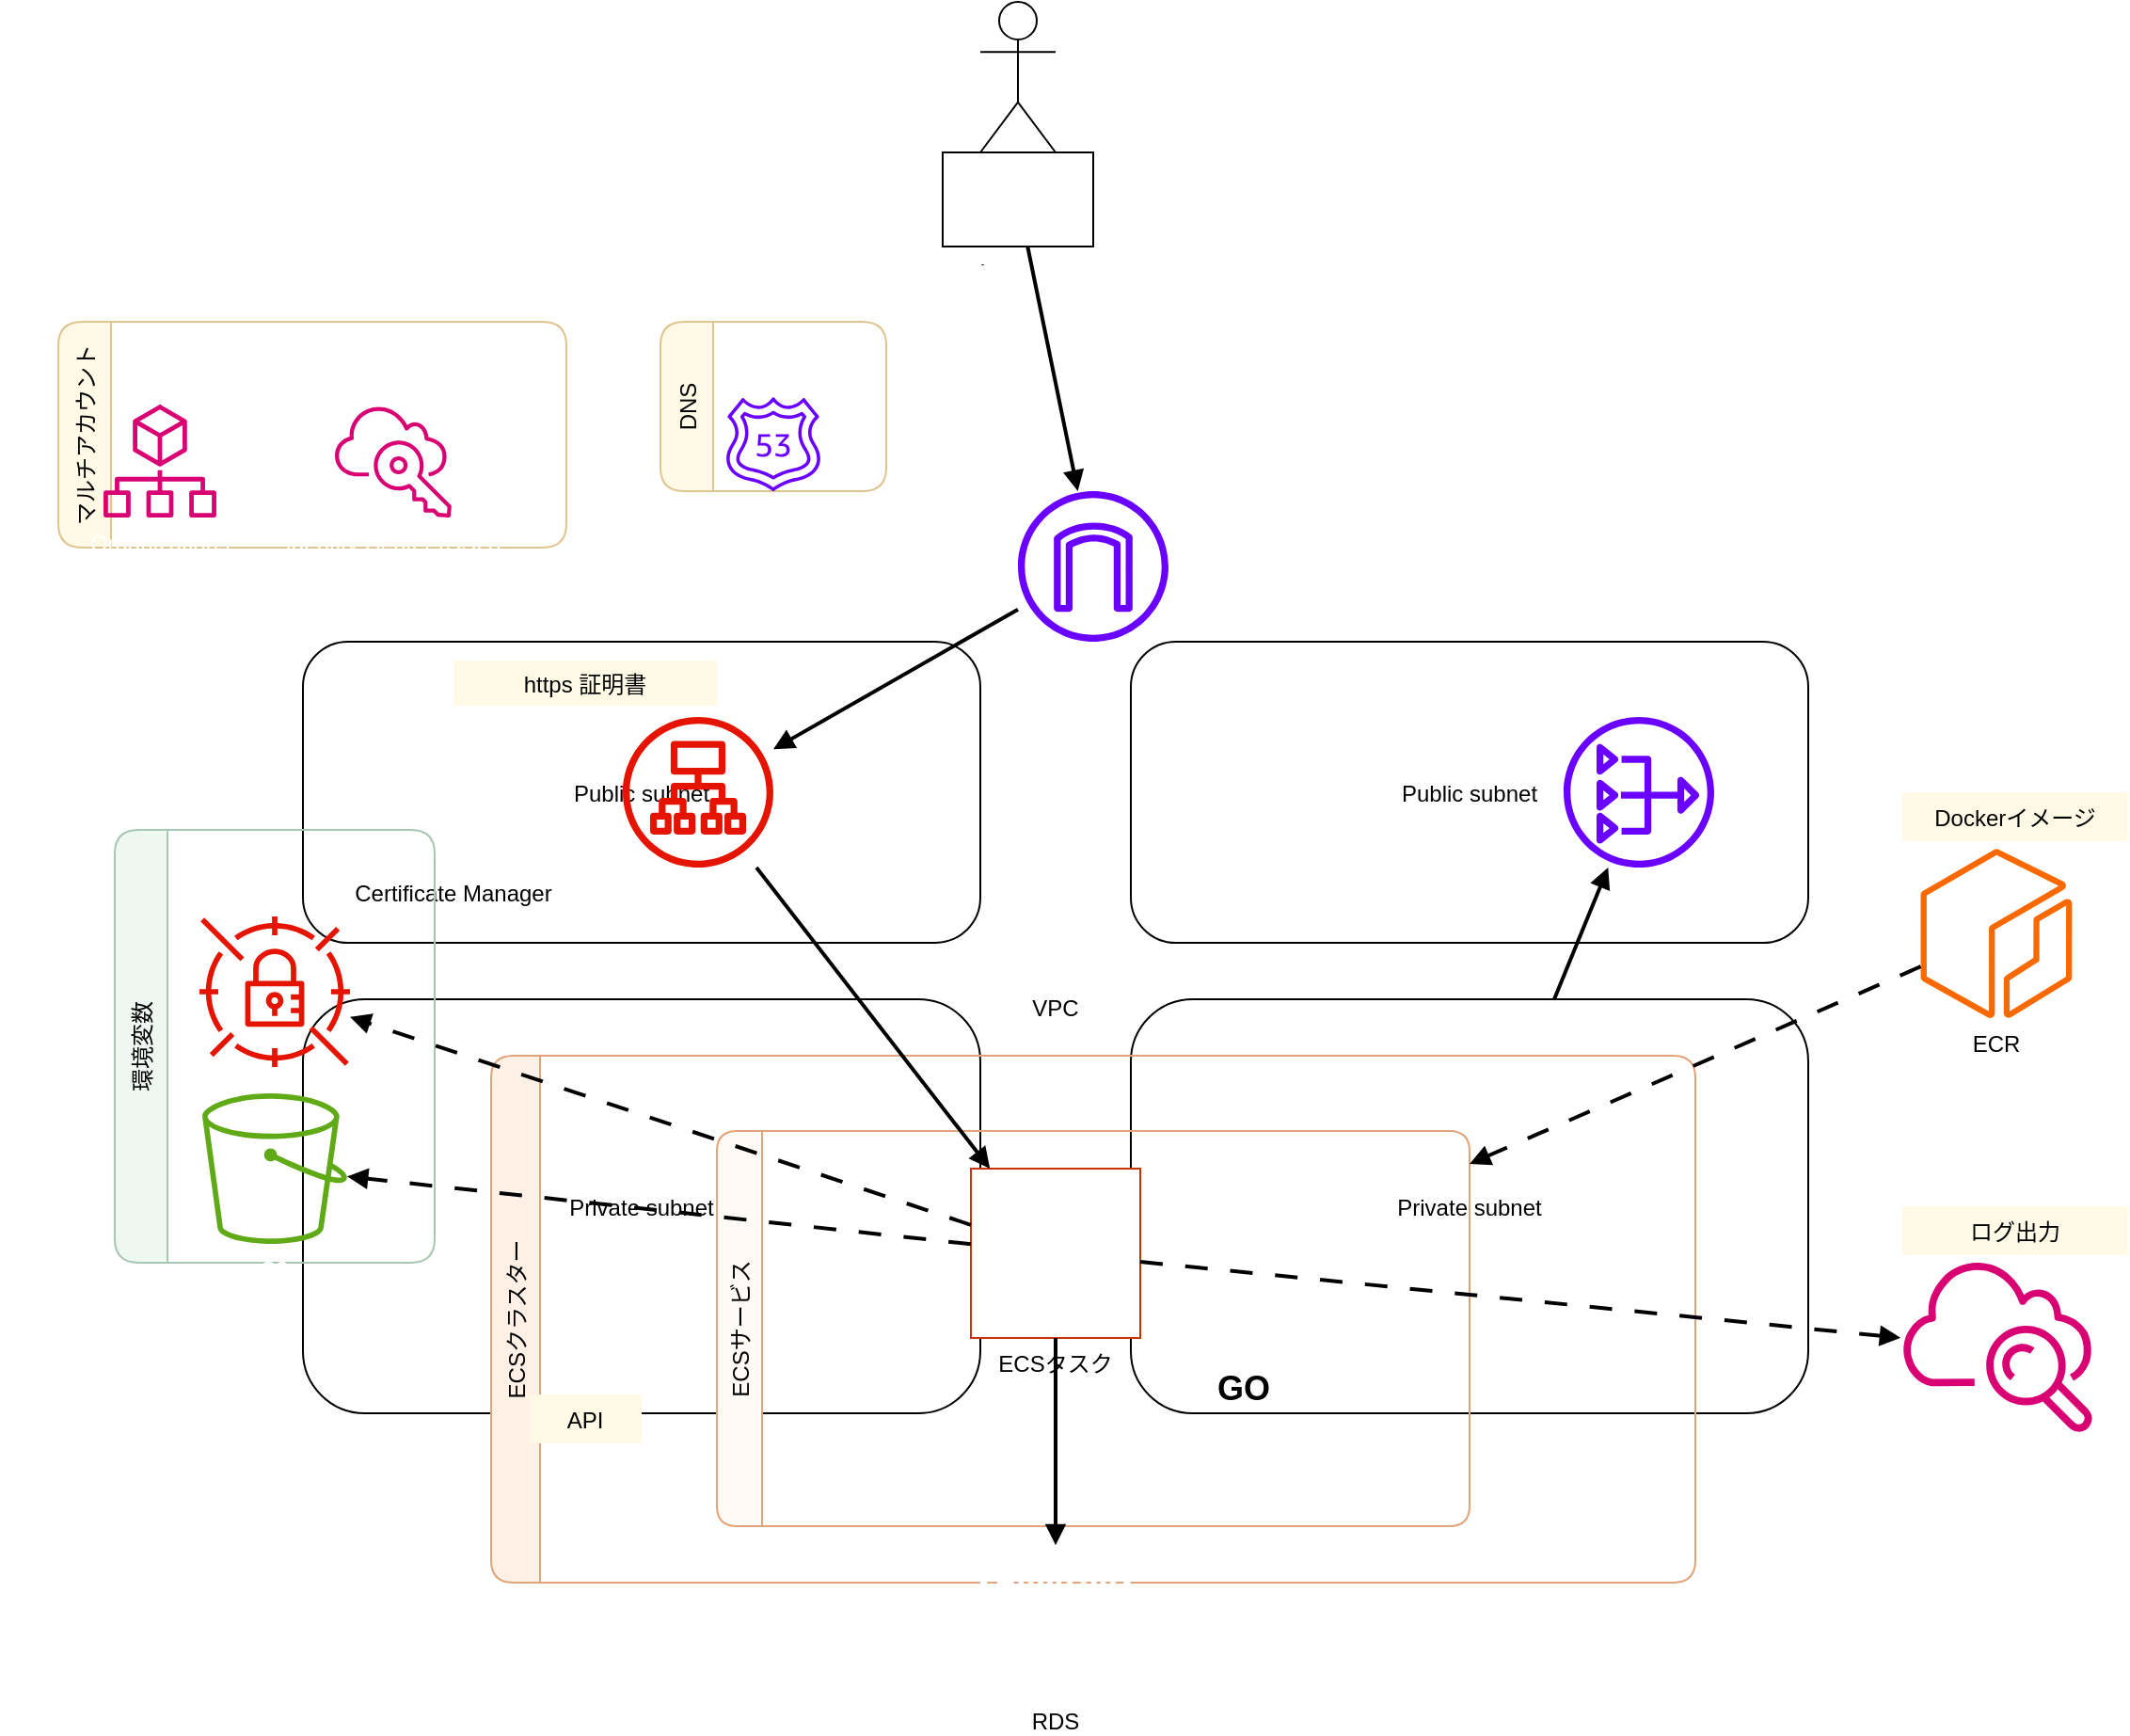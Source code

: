 <mxfile version="28.1.0">
  <diagram id="aws-arch-ecs" name="AWS Architecture">
    <mxGraphModel dx="2603" dy="1607" grid="1" gridSize="10" guides="1" tooltips="1" connect="1" arrows="1" fold="1" page="1" pageScale="1" pageWidth="1200" pageHeight="900" math="0" shadow="0">
      <root>
        <mxCell id="0" />
        <mxCell id="1" parent="0" />
        <mxCell id="users" value="Users" style="shape=umlActor;verticalLabelPosition=bottom;verticalAlign=top;" parent="1" vertex="1">
          <mxGeometry x="560" y="10" width="40" height="80" as="geometry" />
        </mxCell>
        <mxCell id="internet" value="Internet" style="shape=mxgraph.basic.cloud2;verticalLabelPosition=bottom;verticalAlign=top;" parent="1" vertex="1">
          <mxGeometry x="540" y="90" width="80" height="50" as="geometry" />
        </mxCell>
        <mxCell id="e_users_internet" style="endArrow=block;dashed=0;strokeWidth=2;" parent="1" source="users" target="internet" edge="1">
          <mxGeometry relative="1" as="geometry" />
        </mxCell>
        <mxCell id="aws_cloud" value="AWS Cloud" style="shape=mxgraph.aws4.group_aws_cloud;dashPattern=1 3;rounded=1;whiteSpace=wrap;container=1;collapsible=0;dropTarget=1;" parent="1" vertex="1">
          <mxGeometry x="40" y="150" width="1120" height="700" as="geometry" />
        </mxCell>
        <mxCell id="org_sso_group" value="マルチアカウント" style="shape=swimlane;rounded=1;horizontal=0;startSize=28;fillColor=#fff9e6;strokeColor=#e0c48f;" parent="aws_cloud" vertex="1">
          <mxGeometry x="30" y="30" width="270" height="120" as="geometry" />
        </mxCell>
        <mxCell id="organizations" value="Organizations" style="shape=mxgraph.aws4.organizations;verticalLabelPosition=bottom;verticalAlign=top;fillColor=#d80073;fontColor=#ffffff;strokeColor=#A50040;" parent="org_sso_group" vertex="1">
          <mxGeometry x="14" y="44" width="80" height="60" as="geometry" />
        </mxCell>
        <mxCell id="sso" value="Identity Center (SSO)" style="shape=mxgraph.aws4.single_sign_on;verticalLabelPosition=bottom;verticalAlign=top;fillColor=#d80073;fontColor=#ffffff;strokeColor=#A50040;" parent="org_sso_group" vertex="1">
          <mxGeometry x="108" y="44" width="140" height="60" as="geometry" />
        </mxCell>
        <mxCell id="dns_group" value="DNS" style="shape=swimlane;rounded=1;horizontal=0;startSize=28;fillColor=#fff9e6;strokeColor=#e0c48f;" parent="aws_cloud" vertex="1">
          <mxGeometry x="350" y="30" width="120" height="90" as="geometry" />
        </mxCell>
        <mxCell id="route53" value="Route53" style="shape=mxgraph.aws4.route_53;verticalLabelPosition=bottom;verticalAlign=top;fillColor=#6a00ff;strokeColor=#3700CC;fontColor=#ffffff;" parent="dns_group" vertex="1">
          <mxGeometry x="20" y="40" width="80" height="50" as="geometry" />
        </mxCell>
        <mxCell id="vpc" value="VPC" style="shape=mxgraph.aws4.group_vpc;rounded=1;container=1;collapsible=0;dropTarget=1;whiteSpace=wrap;" parent="aws_cloud" vertex="1">
          <mxGeometry x="140" y="140" width="840" height="510" as="geometry" />
        </mxCell>
        <mxCell id="igw" value="Internet Gateway" style="shape=mxgraph.aws4.internet_gateway;verticalLabelPosition=bottom;verticalAlign=top;fillColor=#6a00ff;fontColor=#ffffff;strokeColor=#3700CC;" parent="vpc" vertex="1">
          <mxGeometry x="400" y="-20" width="80" height="80" as="geometry" />
        </mxCell>
        <mxCell id="pub_left" value="Public subnet" style="shape=mxgraph.aws4.group_public_subnet;container=1;collapsible=0;dropTarget=1;rounded=1;" parent="vpc" vertex="1">
          <mxGeometry x="20" y="60" width="360" height="160" as="geometry" />
        </mxCell>
        <mxCell id="acm" value="Certificate Manager" style="shape=mxgraph.aws4.certificate_manager;verticalLabelPosition=bottom;verticalAlign=top;" parent="pub_left" vertex="1">
          <mxGeometry x="30" y="40" width="100" height="80" as="geometry" />
        </mxCell>
        <mxCell id="alb" value="ALB" style="shape=mxgraph.aws4.application_load_balancer;verticalLabelPosition=bottom;verticalAlign=top;fillColor=#e51400;fontColor=#ffffff;strokeColor=#B20000;" parent="pub_left" vertex="1">
          <mxGeometry x="160" y="40" width="100" height="80" as="geometry" />
        </mxCell>
        <mxCell id="https_label" value="https 証明書" style="text;align=center;verticalAlign=middle;spacing=6;fontSize=12;strokeColor=none;fillColor=#fff9e6;" parent="pub_left" vertex="1">
          <mxGeometry x="80" y="10" width="140" height="24" as="geometry" />
        </mxCell>
        <mxCell id="pub_right" value="Public subnet" style="shape=mxgraph.aws4.group_public_subnet;container=1;collapsible=0;dropTarget=1;rounded=1;" parent="vpc" vertex="1">
          <mxGeometry x="460" y="60" width="360" height="160" as="geometry" />
        </mxCell>
        <mxCell id="nat" value="NAT Gateway" style="shape=mxgraph.aws4.nat_gateway;verticalLabelPosition=bottom;verticalAlign=top;fillColor=#6a00ff;fontColor=#ffffff;strokeColor=#3700CC;" parent="pub_right" vertex="1">
          <mxGeometry x="220" y="40" width="100" height="80" as="geometry" />
        </mxCell>
        <mxCell id="pri_left" value="Private subnet" style="shape=mxgraph.aws4.group_private_subnet;container=1;collapsible=0;dropTarget=1;rounded=1;" parent="vpc" vertex="1">
          <mxGeometry x="20" y="250" width="360" height="220" as="geometry" />
        </mxCell>
        <mxCell id="pri_right" value="Private subnet" style="shape=mxgraph.aws4.group_private_subnet;container=1;collapsible=0;dropTarget=1;rounded=1;" parent="vpc" vertex="1">
          <mxGeometry x="460" y="250" width="360" height="220" as="geometry" />
        </mxCell>
        <mxCell id="ecs_cluster" value="ECSクラスター" style="shape=swimlane;rounded=1;horizontal=0;startSize=26;fillColor=#fff0e6;strokeColor=#e0a37a;container=1;dropTarget=1;" parent="vpc" vertex="1">
          <mxGeometry x="120" y="280" width="640" height="280" as="geometry" />
        </mxCell>
        <mxCell id="ecs_service" value="ECSサービス" style="shape=swimlane;rounded=1;horizontal=0;startSize=24;fillColor=#fffaf5;strokeColor=#e0a37a;container=1;dropTarget=1;" parent="ecs_cluster" vertex="1">
          <mxGeometry x="120" y="40" width="400" height="210" as="geometry" />
        </mxCell>
        <mxCell id="ecs_task" value="ECSタスク" style="shape=mxgraph.aws4.elastic_container_service;verticalLabelPosition=bottom;verticalAlign=top;fillColor=default;fontColor=#000000;strokeColor=#C73500;" parent="ecs_service" vertex="1">
          <mxGeometry x="135" y="20" width="90" height="90" as="geometry" />
        </mxCell>
        <mxCell id="go_label" value="GO" style="text;align=center;verticalAlign=middle;fontStyle=1;fontSize=18;strokeColor=none;" parent="ecs_service" vertex="1">
          <mxGeometry x="250" y="120" width="60" height="30" as="geometry" />
        </mxCell>
        <mxCell id="api_label" value="API" style="text;align=center;verticalAlign=middle;spacing=6;fontSize=12;strokeColor=none;fillColor=#fff9e6;" parent="ecs_cluster" vertex="1">
          <mxGeometry x="20" y="180" width="60" height="26" as="geometry" />
        </mxCell>
        <mxCell id="rds" value="RDS" style="shape=mxgraph.aws4.rds_instance;verticalLabelPosition=bottom;verticalAlign=top;" parent="vpc" vertex="1">
          <mxGeometry x="380" y="540" width="80" height="80" as="geometry" />
        </mxCell>
        <mxCell id="e_igw_alb" style="endArrow=block;dashed=0;strokeWidth=2;" parent="vpc" source="igw" target="alb" edge="1">
          <mxGeometry relative="1" as="geometry" />
        </mxCell>
        <mxCell id="e_alb_ecs" style="endArrow=block;dashed=0;strokeWidth=2;" parent="vpc" source="alb" target="ecs_task" edge="1">
          <mxGeometry relative="1" as="geometry" />
        </mxCell>
        <mxCell id="e_pri_nat" style="endArrow=block;dashed=0;strokeWidth=2;" parent="vpc" source="pri_right" target="nat" edge="1">
          <mxGeometry relative="1" as="geometry">
            <mxPoint x="740" y="260" as="sourcePoint" />
            <mxPoint x="740" y="140" as="targetPoint" />
          </mxGeometry>
        </mxCell>
        <mxCell id="e_task_rds" style="endArrow=block;dashed=0;strokeWidth=2;" parent="vpc" source="ecs_task" target="rds" edge="1">
          <mxGeometry relative="1" as="geometry" />
        </mxCell>
        <mxCell id="e_internet_igw" style="endArrow=block;dashed=0;strokeWidth=2;" parent="aws_cloud" source="internet" target="igw" edge="1">
          <mxGeometry relative="1" as="geometry" />
        </mxCell>
        <mxCell id="env_group" value="環境変数" style="shape=swimlane;rounded=1;horizontal=0;startSize=28;fillColor=#eef8f1;strokeColor=#a7c7b2;" parent="aws_cloud" vertex="1">
          <mxGeometry x="60" y="300" width="170" height="230" as="geometry" />
        </mxCell>
        <mxCell id="secrets" value="Secrets Manager" style="shape=mxgraph.aws4.secrets_manager;verticalLabelPosition=bottom;verticalAlign=top;fillColor=#e51400;fontColor=#ffffff;strokeColor=#B20000;" parent="env_group" vertex="1">
          <mxGeometry x="30" y="46" width="110" height="80" as="geometry" />
        </mxCell>
        <mxCell id="s3" value="S3" style="shape=mxgraph.aws4.s3;verticalLabelPosition=bottom;verticalAlign=top;fillColor=#60a917;fontColor=#ffffff;strokeColor=#2D7600;" parent="env_group" vertex="1">
          <mxGeometry x="30" y="140" width="110" height="80" as="geometry" />
        </mxCell>
        <mxCell id="docker_group_label" value="Dockerイメージ" style="text;align=center;verticalAlign=middle;strokeColor=none;fillColor=#fff9e6;" parent="aws_cloud" vertex="1">
          <mxGeometry x="1010" y="280" width="120" height="26" as="geometry" />
        </mxCell>
        <mxCell id="ecr" value="ECR" style="shape=mxgraph.aws4.ecr;verticalLabelPosition=bottom;verticalAlign=top;fillColor=#fa6800;fontColor=#000000;strokeColor=#C73500;" parent="aws_cloud" vertex="1">
          <mxGeometry x="1010" y="310" width="100" height="90" as="geometry" />
        </mxCell>
        <mxCell id="logs_group_label" value="ログ出力" style="text;align=center;verticalAlign=middle;strokeColor=none;fillColor=#fff9e6;" parent="aws_cloud" vertex="1">
          <mxGeometry x="1010" y="500" width="120" height="26" as="geometry" />
        </mxCell>
        <mxCell id="cloudwatch_logs" value="CloudWatch Logs" style="shape=mxgraph.aws4.cloudwatch;verticalLabelPosition=bottom;verticalAlign=top;fillColor=#d80073;fontColor=#ffffff;strokeColor=#A50040;" parent="aws_cloud" vertex="1">
          <mxGeometry x="1005" y="530" width="110" height="90" as="geometry" />
        </mxCell>
        <mxCell id="e_task_secrets" style="endArrow=block;dashed=1;dashPattern=6 6;strokeWidth=2;" parent="aws_cloud" source="ecs_task" target="secrets" edge="1">
          <mxGeometry relative="1" as="geometry" />
        </mxCell>
        <mxCell id="e_task_s3" style="endArrow=block;dashed=1;dashPattern=6 6;strokeWidth=2;" parent="aws_cloud" source="ecs_task" target="s3" edge="1">
          <mxGeometry relative="1" as="geometry" />
        </mxCell>
        <mxCell id="e_ecr_to_ecs" style="endArrow=block;dashed=1;dashPattern=6 6;strokeWidth=2;" parent="aws_cloud" source="ecr" target="ecs_service" edge="1">
          <mxGeometry relative="1" as="geometry" />
        </mxCell>
        <mxCell id="e_logs" style="endArrow=block;dashed=1;dashPattern=6 6;strokeWidth=2;" parent="aws_cloud" source="ecs_task" target="cloudwatch_logs" edge="1">
          <mxGeometry relative="1" as="geometry" />
        </mxCell>
      </root>
    </mxGraphModel>
  </diagram>
</mxfile>
